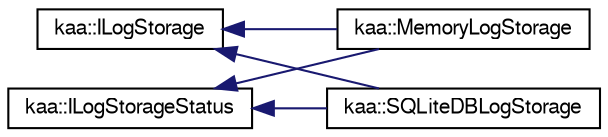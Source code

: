 digraph "Graphical Class Hierarchy"
{
  bgcolor="transparent";
  edge [fontname="FreeSans",fontsize="10",labelfontname="FreeSans",labelfontsize="10"];
  node [fontname="FreeSans",fontsize="10",shape=record];
  rankdir="LR";
  Node1 [label="kaa::ILogStorage",height=0.2,width=0.4,color="black",URL="$classkaa_1_1ILogStorage.html",tooltip="Interface of a log storage. "];
  Node1 -> Node2 [dir="back",color="midnightblue",fontsize="10",style="solid",fontname="FreeSans"];
  Node2 [label="kaa::MemoryLogStorage",height=0.2,width=0.4,color="black",URL="$classkaa_1_1MemoryLogStorage.html",tooltip="The default ILogStorage implementation. "];
  Node1 -> Node3 [dir="back",color="midnightblue",fontsize="10",style="solid",fontname="FreeSans"];
  Node3 [label="kaa::SQLiteDBLogStorage",height=0.2,width=0.4,color="black",URL="$classkaa_1_1SQLiteDBLogStorage.html"];
  Node4 [label="kaa::ILogStorageStatus",height=0.2,width=0.4,color="black",URL="$classkaa_1_1ILogStorageStatus.html",tooltip="The public interface to represent the current log storage state. "];
  Node4 -> Node2 [dir="back",color="midnightblue",fontsize="10",style="solid",fontname="FreeSans"];
  Node4 -> Node3 [dir="back",color="midnightblue",fontsize="10",style="solid",fontname="FreeSans"];
}
